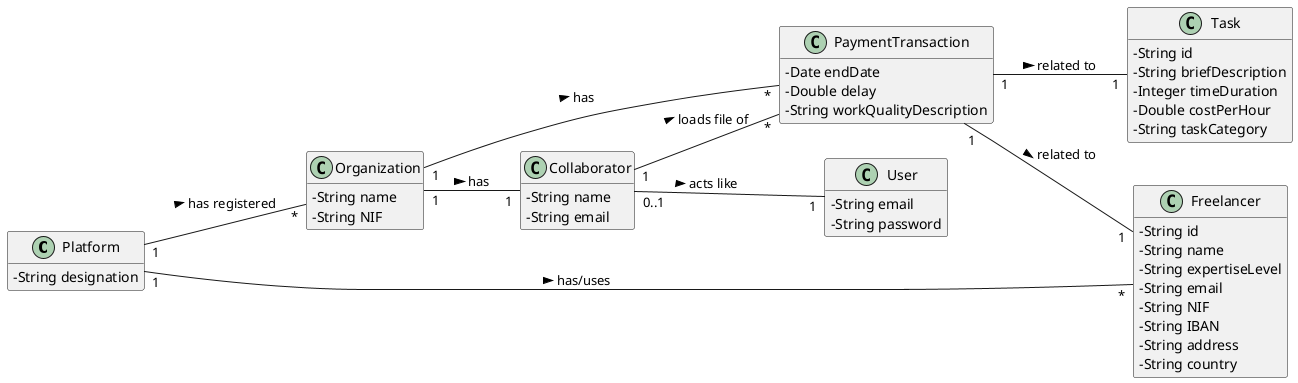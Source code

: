 @startuml
skinparam classAttributeIconSize 0
hide methods
left to right direction

class Platform {
  -String designation
}

class Organization {
  -String name
  -String NIF
}

class Collaborator {
  -String name
  -String email
}


class User {
  -String email
  -String password
}

class Freelancer {
  -String id
  -String name
  -String expertiseLevel
  -String email
  -String NIF
  -String IBAN
  -String address
  -String country
  }

class Task {
 -String id
 -String briefDescription
 -Integer timeDuration
 -Double costPerHour
 -String taskCategory
}


class PaymentTransaction{
 -Date endDate
 -Double delay
 -String workQualityDescription
}

Platform "1" -- "*" Organization : has registered >
Platform "1" -- "*" Freelancer : has/uses >
Organization "1" -- "1" Collaborator: has >
Organization "1" -- "*" PaymentTransaction: has >
Collaborator "0..1" -- "1" User: acts like >
Collaborator "1" -- "*" PaymentTransaction: loads file of >
PaymentTransaction "1" -- "1" Freelancer: related to >
PaymentTransaction "1" -- "1" Task: related to >

@enduml